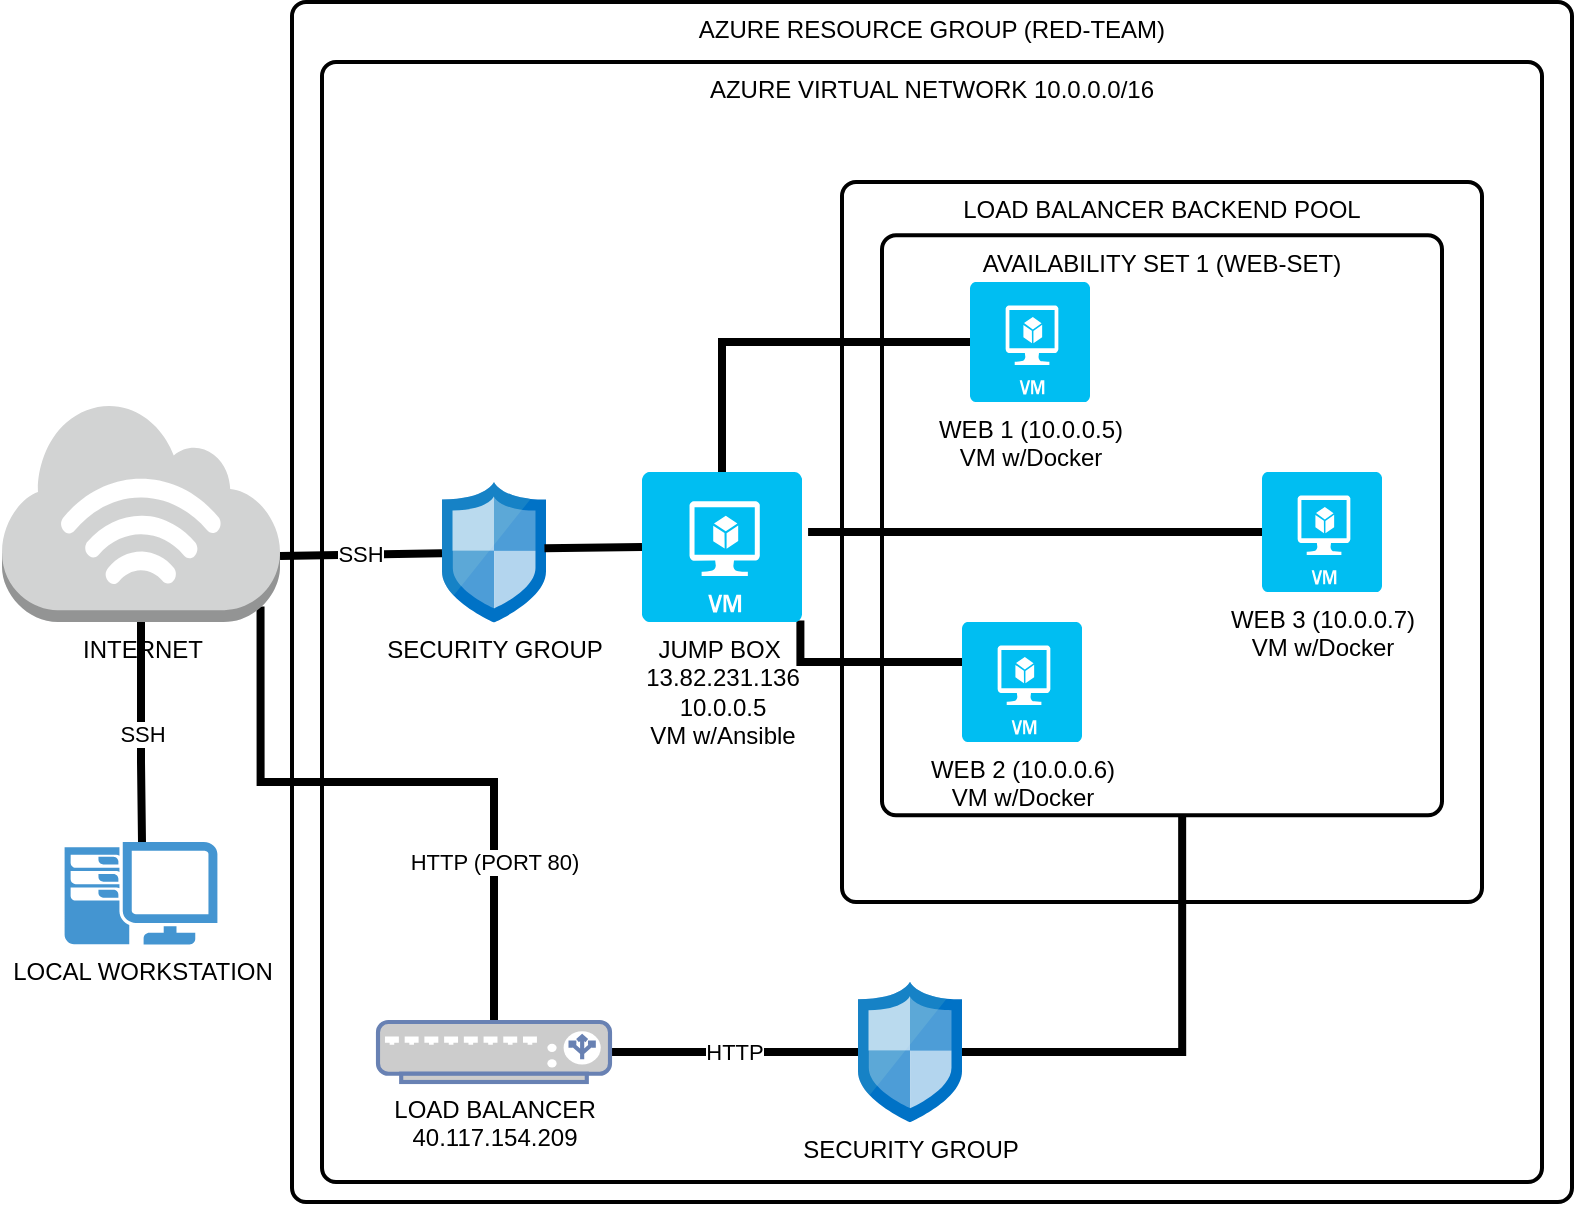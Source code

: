 <mxfile version="13.9.7" type="google"><diagram id="OxJf54XJDR6_wCnDJZE7" name="Page-1"><mxGraphModel dx="1020" dy="2006" grid="1" gridSize="10" guides="1" tooltips="1" connect="1" arrows="1" fold="1" page="1" pageScale="1" pageWidth="1100" pageHeight="850" math="0" shadow="0"><root><mxCell id="0"/><mxCell id="1" parent="0"/><mxCell id="Wq_SNyZ6ZhvE-Tq2azHs-4" value="SECURITY GROUP" style="aspect=fixed;html=1;points=[];align=center;image;fontSize=12;image=img/lib/mscae/Network_Security_Groups_Classic.svg;" vertex="1" parent="1"><mxGeometry x="230" y="210" width="52" height="70.27" as="geometry"/></mxCell><mxCell id="Wq_SNyZ6ZhvE-Tq2azHs-6" value="WEB 1 (10.0.0.5)&lt;br&gt;VM w/Docker" style="verticalLabelPosition=bottom;html=1;verticalAlign=top;align=center;strokeColor=none;fillColor=#00BEF2;shape=mxgraph.azure.virtual_machine;" vertex="1" parent="1"><mxGeometry x="494" y="110" width="60" height="60" as="geometry"/></mxCell><mxCell id="Wq_SNyZ6ZhvE-Tq2azHs-43" style="edgeStyle=orthogonalEdgeStyle;rounded=0;sketch=0;orthogonalLoop=1;jettySize=auto;html=1;exitX=0;exitY=0.5;exitDx=0;exitDy=0;exitPerimeter=0;entryX=1.038;entryY=0.4;entryDx=0;entryDy=0;entryPerimeter=0;endArrow=none;endFill=0;strokeWidth=4;" edge="1" parent="1" source="Wq_SNyZ6ZhvE-Tq2azHs-7" target="Wq_SNyZ6ZhvE-Tq2azHs-9"><mxGeometry relative="1" as="geometry"/></mxCell><mxCell id="Wq_SNyZ6ZhvE-Tq2azHs-7" value="WEB 3 (10.0.0.7)&lt;br&gt;VM w/Docker" style="verticalLabelPosition=bottom;html=1;verticalAlign=top;align=center;fillColor=#00BEF2;shape=mxgraph.azure.virtual_machine;strokeColor=none;" vertex="1" parent="1"><mxGeometry x="640" y="205" width="60" height="60" as="geometry"/></mxCell><mxCell id="Wq_SNyZ6ZhvE-Tq2azHs-8" value="WEB 2 (10.0.0.6)&lt;br&gt;VM w/Docker" style="verticalLabelPosition=bottom;html=1;verticalAlign=top;align=center;strokeColor=none;fillColor=#00BEF2;shape=mxgraph.azure.virtual_machine;" vertex="1" parent="1"><mxGeometry x="490" y="280" width="60" height="60" as="geometry"/></mxCell><mxCell id="Wq_SNyZ6ZhvE-Tq2azHs-20" style="edgeStyle=none;rounded=0;sketch=0;orthogonalLoop=1;jettySize=auto;html=1;exitX=0;exitY=0.5;exitDx=0;exitDy=0;exitPerimeter=0;entryX=0.985;entryY=0.471;entryDx=0;entryDy=0;entryPerimeter=0;endArrow=none;endFill=0;strokeWidth=4;" edge="1" parent="1" source="Wq_SNyZ6ZhvE-Tq2azHs-9" target="Wq_SNyZ6ZhvE-Tq2azHs-4"><mxGeometry relative="1" as="geometry"/></mxCell><mxCell id="Wq_SNyZ6ZhvE-Tq2azHs-40" style="edgeStyle=orthogonalEdgeStyle;rounded=0;sketch=0;orthogonalLoop=1;jettySize=auto;html=1;exitX=0.99;exitY=0.99;exitDx=0;exitDy=0;exitPerimeter=0;entryX=0;entryY=0.333;entryDx=0;entryDy=0;entryPerimeter=0;endArrow=none;endFill=0;strokeWidth=4;" edge="1" parent="1" source="Wq_SNyZ6ZhvE-Tq2azHs-9" target="Wq_SNyZ6ZhvE-Tq2azHs-8"><mxGeometry relative="1" as="geometry"/></mxCell><mxCell id="Wq_SNyZ6ZhvE-Tq2azHs-41" style="edgeStyle=orthogonalEdgeStyle;rounded=0;sketch=0;orthogonalLoop=1;jettySize=auto;html=1;exitX=0.5;exitY=0;exitDx=0;exitDy=0;exitPerimeter=0;entryX=0;entryY=0.5;entryDx=0;entryDy=0;entryPerimeter=0;endArrow=none;endFill=0;strokeWidth=4;" edge="1" parent="1" source="Wq_SNyZ6ZhvE-Tq2azHs-9" target="Wq_SNyZ6ZhvE-Tq2azHs-6"><mxGeometry relative="1" as="geometry"/></mxCell><mxCell id="Wq_SNyZ6ZhvE-Tq2azHs-9" value="JUMP BOX&amp;nbsp;&lt;br&gt;13.82.231.136&lt;br&gt;10.0.0.5&lt;br&gt;VM w/Ansible" style="verticalLabelPosition=bottom;html=1;verticalAlign=top;align=center;strokeColor=none;fillColor=#00BEF2;shape=mxgraph.azure.virtual_machine;" vertex="1" parent="1"><mxGeometry x="330" y="205" width="80" height="75" as="geometry"/></mxCell><mxCell id="Wq_SNyZ6ZhvE-Tq2azHs-19" value="SSH" style="edgeStyle=none;rounded=0;sketch=0;orthogonalLoop=1;jettySize=auto;html=1;exitX=1;exitY=0.7;exitDx=0;exitDy=0;exitPerimeter=0;endArrow=none;endFill=0;strokeWidth=4;" edge="1" parent="1" source="Wq_SNyZ6ZhvE-Tq2azHs-10" target="Wq_SNyZ6ZhvE-Tq2azHs-4"><mxGeometry relative="1" as="geometry"/></mxCell><mxCell id="Wq_SNyZ6ZhvE-Tq2azHs-33" value="SSH" style="edgeStyle=orthogonalEdgeStyle;rounded=0;sketch=0;orthogonalLoop=1;jettySize=auto;html=1;exitX=0.5;exitY=1;exitDx=0;exitDy=0;exitPerimeter=0;endArrow=none;endFill=0;strokeWidth=4;" edge="1" parent="1" source="Wq_SNyZ6ZhvE-Tq2azHs-10" target="Wq_SNyZ6ZhvE-Tq2azHs-11"><mxGeometry relative="1" as="geometry"><Array as="points"><mxPoint x="80" y="350"/><mxPoint x="80" y="350"/></Array></mxGeometry></mxCell><mxCell id="Wq_SNyZ6ZhvE-Tq2azHs-45" value="HTTP (PORT 80)" style="edgeStyle=orthogonalEdgeStyle;rounded=0;sketch=0;orthogonalLoop=1;jettySize=auto;html=1;exitX=0.93;exitY=0.93;exitDx=0;exitDy=0;exitPerimeter=0;entryX=0.5;entryY=0;entryDx=0;entryDy=0;entryPerimeter=0;endArrow=none;endFill=0;strokeWidth=4;" edge="1" parent="1" source="Wq_SNyZ6ZhvE-Tq2azHs-10" target="Wq_SNyZ6ZhvE-Tq2azHs-34"><mxGeometry x="0.507" relative="1" as="geometry"><Array as="points"><mxPoint x="139" y="360"/><mxPoint x="256" y="360"/></Array><mxPoint as="offset"/></mxGeometry></mxCell><mxCell id="Wq_SNyZ6ZhvE-Tq2azHs-10" value="INTERNET" style="outlineConnect=0;dashed=0;verticalLabelPosition=bottom;verticalAlign=top;align=center;html=1;shape=mxgraph.aws3.internet_3;fillColor=#D2D3D3;gradientColor=none;" vertex="1" parent="1"><mxGeometry x="10" y="170" width="139" height="110" as="geometry"/></mxCell><mxCell id="Wq_SNyZ6ZhvE-Tq2azHs-11" value="LOCAL WORKSTATION" style="pointerEvents=1;shadow=0;dashed=0;html=1;strokeColor=none;fillColor=#4495D1;labelPosition=center;verticalLabelPosition=bottom;verticalAlign=top;align=center;outlineConnect=0;shape=mxgraph.veeam.2d.workstation;" vertex="1" parent="1"><mxGeometry x="41.3" y="390" width="76.4" height="51.2" as="geometry"/></mxCell><mxCell id="Wq_SNyZ6ZhvE-Tq2azHs-29" style="edgeStyle=orthogonalEdgeStyle;rounded=0;sketch=0;orthogonalLoop=1;jettySize=auto;html=1;exitX=0.5;exitY=1;exitDx=0;exitDy=0;exitPerimeter=0;endArrow=none;endFill=0;strokeWidth=4;" edge="1" parent="1" source="Wq_SNyZ6ZhvE-Tq2azHs-9" target="Wq_SNyZ6ZhvE-Tq2azHs-9"><mxGeometry relative="1" as="geometry"/></mxCell><mxCell id="Wq_SNyZ6ZhvE-Tq2azHs-49" style="edgeStyle=orthogonalEdgeStyle;rounded=0;sketch=0;orthogonalLoop=1;jettySize=auto;html=1;exitX=1;exitY=0.5;exitDx=0;exitDy=0;exitPerimeter=0;entryX=0.536;entryY=1.001;entryDx=0;entryDy=0;entryPerimeter=0;endArrow=none;endFill=0;strokeWidth=4;" edge="1" parent="1" source="Wq_SNyZ6ZhvE-Tq2azHs-50" target="Wq_SNyZ6ZhvE-Tq2azHs-44"><mxGeometry relative="1" as="geometry"/></mxCell><mxCell id="Wq_SNyZ6ZhvE-Tq2azHs-53" value="HTTP" style="edgeStyle=orthogonalEdgeStyle;rounded=0;sketch=0;orthogonalLoop=1;jettySize=auto;html=1;exitX=1;exitY=0.5;exitDx=0;exitDy=0;exitPerimeter=0;endArrow=none;endFill=0;strokeWidth=4;" edge="1" parent="1" source="Wq_SNyZ6ZhvE-Tq2azHs-34" target="Wq_SNyZ6ZhvE-Tq2azHs-50"><mxGeometry relative="1" as="geometry"/></mxCell><mxCell id="Wq_SNyZ6ZhvE-Tq2azHs-34" value="&lt;font color=&quot;#000000&quot;&gt;LOAD BALANCER&lt;br&gt;40.117.154.209&lt;br&gt;&lt;/font&gt;" style="fontColor=#0066CC;verticalAlign=top;verticalLabelPosition=bottom;labelPosition=center;align=center;html=1;outlineConnect=0;fillColor=#CCCCCC;strokeColor=#6881B3;gradientColor=none;gradientDirection=north;strokeWidth=2;shape=mxgraph.networks.load_balancer;" vertex="1" parent="1"><mxGeometry x="198" y="480" width="116" height="30" as="geometry"/></mxCell><mxCell id="Wq_SNyZ6ZhvE-Tq2azHs-36" value="AZURE RESOURCE GROUP (RED-TEAM)" style="rounded=1;whiteSpace=wrap;html=1;absoluteArcSize=1;arcSize=14;strokeWidth=2;fillColor=none;verticalAlign=top;" vertex="1" parent="1"><mxGeometry x="155" y="-30" width="640" height="600" as="geometry"/></mxCell><mxCell id="Wq_SNyZ6ZhvE-Tq2azHs-38" value="AZURE VIRTUAL NETWORK 10.0.0.0/16" style="rounded=1;whiteSpace=wrap;html=1;absoluteArcSize=1;arcSize=14;strokeWidth=2;fillColor=none;verticalAlign=top;" vertex="1" parent="1"><mxGeometry x="170" width="610" height="560" as="geometry"/></mxCell><mxCell id="Wq_SNyZ6ZhvE-Tq2azHs-39" value="LOAD BALANCER BACKEND POOL" style="rounded=1;whiteSpace=wrap;html=1;absoluteArcSize=1;arcSize=14;strokeWidth=2;fillColor=none;verticalAlign=top;" vertex="1" parent="1"><mxGeometry x="430" y="60" width="320" height="360" as="geometry"/></mxCell><mxCell id="Wq_SNyZ6ZhvE-Tq2azHs-44" value="AVAILABILITY SET 1 (WEB-SET)" style="rounded=1;whiteSpace=wrap;html=1;absoluteArcSize=1;arcSize=14;strokeWidth=2;fillColor=none;verticalAlign=top;" vertex="1" parent="1"><mxGeometry x="450" y="86.62" width="280" height="290" as="geometry"/></mxCell><mxCell id="Wq_SNyZ6ZhvE-Tq2azHs-52" style="edgeStyle=orthogonalEdgeStyle;rounded=0;sketch=0;orthogonalLoop=1;jettySize=auto;html=1;endArrow=none;endFill=0;strokeWidth=4;" edge="1" parent="1" source="Wq_SNyZ6ZhvE-Tq2azHs-50"><mxGeometry relative="1" as="geometry"><mxPoint x="510" y="495.005" as="targetPoint"/></mxGeometry></mxCell><mxCell id="Wq_SNyZ6ZhvE-Tq2azHs-50" value="SECURITY GROUP" style="aspect=fixed;html=1;points=[];align=center;image;fontSize=12;image=img/lib/mscae/Network_Security_Groups_Classic.svg;" vertex="1" parent="1"><mxGeometry x="438" y="459.87" width="52" height="70.27" as="geometry"/></mxCell></root></mxGraphModel></diagram></mxfile>